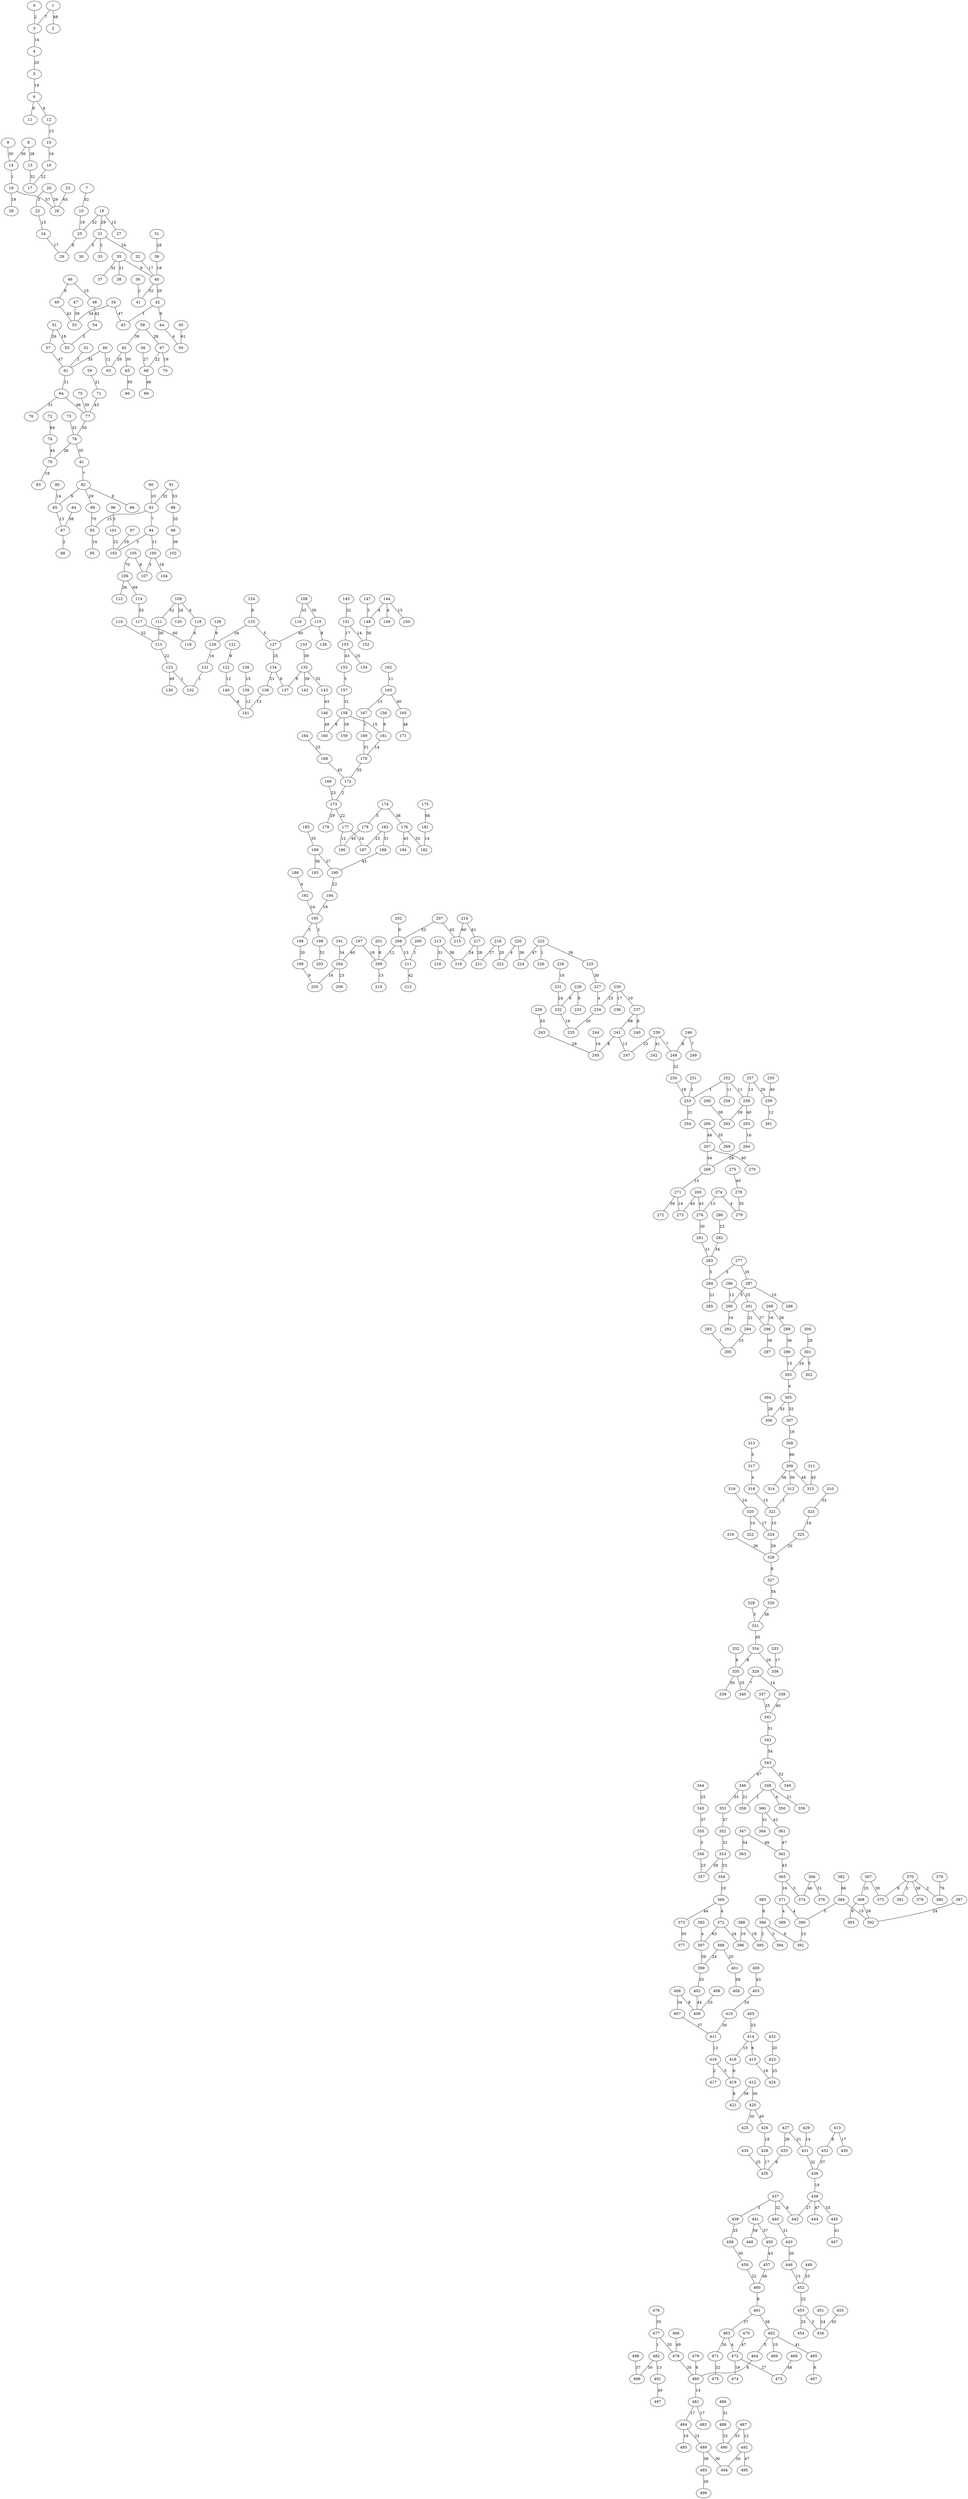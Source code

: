 graph {
  0 [label="0"];
  1 [label="1"];
  2 [label="2"];
  3 [label="3"];
  4 [label="4"];
  5 [label="5"];
  6 [label="6"];
  7 [label="7"];
  8 [label="8"];
  9 [label="9"];
  10 [label="10"];
  11 [label="11"];
  12 [label="12"];
  13 [label="13"];
  14 [label="14"];
  15 [label="15"];
  16 [label="16"];
  17 [label="17"];
  18 [label="18"];
  19 [label="19"];
  20 [label="20"];
  21 [label="21"];
  22 [label="22"];
  23 [label="23"];
  24 [label="24"];
  25 [label="25"];
  26 [label="26"];
  27 [label="27"];
  28 [label="28"];
  29 [label="29"];
  30 [label="30"];
  31 [label="31"];
  32 [label="32"];
  33 [label="33"];
  34 [label="34"];
  35 [label="35"];
  36 [label="36"];
  37 [label="37"];
  38 [label="38"];
  39 [label="39"];
  40 [label="40"];
  41 [label="41"];
  42 [label="42"];
  43 [label="43"];
  44 [label="44"];
  45 [label="45"];
  46 [label="46"];
  47 [label="47"];
  48 [label="48"];
  49 [label="49"];
  50 [label="50"];
  51 [label="51"];
  52 [label="52"];
  53 [label="53"];
  54 [label="54"];
  55 [label="55"];
  56 [label="56"];
  57 [label="57"];
  58 [label="58"];
  59 [label="59"];
  60 [label="60"];
  61 [label="61"];
  62 [label="62"];
  63 [label="63"];
  64 [label="64"];
  65 [label="65"];
  66 [label="66"];
  67 [label="67"];
  68 [label="68"];
  69 [label="69"];
  70 [label="70"];
  71 [label="71"];
  72 [label="72"];
  73 [label="73"];
  74 [label="74"];
  75 [label="75"];
  76 [label="76"];
  77 [label="77"];
  78 [label="78"];
  79 [label="79"];
  80 [label="80"];
  81 [label="81"];
  82 [label="82"];
  83 [label="83"];
  84 [label="84"];
  85 [label="85"];
  86 [label="86"];
  87 [label="87"];
  88 [label="88"];
  89 [label="89"];
  90 [label="90"];
  91 [label="91"];
  92 [label="92"];
  93 [label="93"];
  94 [label="94"];
  95 [label="95"];
  96 [label="96"];
  97 [label="97"];
  98 [label="98"];
  99 [label="99"];
  100 [label="100"];
  101 [label="101"];
  102 [label="102"];
  103 [label="103"];
  104 [label="104"];
  105 [label="105"];
  106 [label="106"];
  107 [label="107"];
  108 [label="108"];
  109 [label="109"];
  110 [label="110"];
  111 [label="111"];
  112 [label="112"];
  113 [label="113"];
  114 [label="114"];
  115 [label="115"];
  116 [label="116"];
  117 [label="117"];
  118 [label="118"];
  119 [label="119"];
  120 [label="120"];
  121 [label="121"];
  122 [label="122"];
  123 [label="123"];
  124 [label="124"];
  125 [label="125"];
  126 [label="126"];
  127 [label="127"];
  128 [label="128"];
  129 [label="129"];
  130 [label="130"];
  131 [label="131"];
  132 [label="132"];
  133 [label="133"];
  134 [label="134"];
  135 [label="135"];
  136 [label="136"];
  137 [label="137"];
  138 [label="138"];
  139 [label="139"];
  140 [label="140"];
  141 [label="141"];
  142 [label="142"];
  143 [label="143"];
  144 [label="144"];
  145 [label="145"];
  146 [label="146"];
  147 [label="147"];
  148 [label="148"];
  149 [label="149"];
  150 [label="150"];
  151 [label="151"];
  152 [label="152"];
  153 [label="153"];
  154 [label="154"];
  155 [label="155"];
  156 [label="156"];
  157 [label="157"];
  158 [label="158"];
  159 [label="159"];
  160 [label="160"];
  161 [label="161"];
  162 [label="162"];
  163 [label="163"];
  164 [label="164"];
  165 [label="165"];
  166 [label="166"];
  167 [label="167"];
  168 [label="168"];
  169 [label="169"];
  170 [label="170"];
  171 [label="171"];
  172 [label="172"];
  173 [label="173"];
  174 [label="174"];
  175 [label="175"];
  176 [label="176"];
  177 [label="177"];
  178 [label="178"];
  179 [label="179"];
  180 [label="180"];
  181 [label="181"];
  182 [label="182"];
  183 [label="183"];
  184 [label="184"];
  185 [label="185"];
  186 [label="186"];
  187 [label="187"];
  188 [label="188"];
  189 [label="189"];
  190 [label="190"];
  191 [label="191"];
  192 [label="192"];
  193 [label="193"];
  194 [label="194"];
  195 [label="195"];
  196 [label="196"];
  197 [label="197"];
  198 [label="198"];
  199 [label="199"];
  200 [label="200"];
  201 [label="201"];
  202 [label="202"];
  203 [label="203"];
  204 [label="204"];
  205 [label="205"];
  206 [label="206"];
  207 [label="207"];
  208 [label="208"];
  209 [label="209"];
  210 [label="210"];
  211 [label="211"];
  212 [label="212"];
  213 [label="213"];
  214 [label="214"];
  215 [label="215"];
  216 [label="216"];
  217 [label="217"];
  218 [label="218"];
  219 [label="219"];
  220 [label="220"];
  221 [label="221"];
  222 [label="222"];
  223 [label="223"];
  224 [label="224"];
  225 [label="225"];
  226 [label="226"];
  227 [label="227"];
  228 [label="228"];
  229 [label="229"];
  230 [label="230"];
  231 [label="231"];
  232 [label="232"];
  233 [label="233"];
  234 [label="234"];
  235 [label="235"];
  236 [label="236"];
  237 [label="237"];
  238 [label="238"];
  239 [label="239"];
  240 [label="240"];
  241 [label="241"];
  242 [label="242"];
  243 [label="243"];
  244 [label="244"];
  245 [label="245"];
  246 [label="246"];
  247 [label="247"];
  248 [label="248"];
  249 [label="249"];
  250 [label="250"];
  251 [label="251"];
  252 [label="252"];
  253 [label="253"];
  254 [label="254"];
  255 [label="255"];
  256 [label="256"];
  257 [label="257"];
  258 [label="258"];
  259 [label="259"];
  260 [label="260"];
  261 [label="261"];
  262 [label="262"];
  263 [label="263"];
  264 [label="264"];
  265 [label="265"];
  266 [label="266"];
  267 [label="267"];
  268 [label="268"];
  269 [label="269"];
  270 [label="270"];
  271 [label="271"];
  272 [label="272"];
  273 [label="273"];
  274 [label="274"];
  275 [label="275"];
  276 [label="276"];
  277 [label="277"];
  278 [label="278"];
  279 [label="279"];
  280 [label="280"];
  281 [label="281"];
  282 [label="282"];
  283 [label="283"];
  284 [label="284"];
  285 [label="285"];
  286 [label="286"];
  287 [label="287"];
  288 [label="288"];
  289 [label="289"];
  290 [label="290"];
  291 [label="291"];
  292 [label="292"];
  293 [label="293"];
  294 [label="294"];
  295 [label="295"];
  296 [label="296"];
  297 [label="297"];
  298 [label="298"];
  299 [label="299"];
  300 [label="300"];
  301 [label="301"];
  302 [label="302"];
  303 [label="303"];
  304 [label="304"];
  305 [label="305"];
  306 [label="306"];
  307 [label="307"];
  308 [label="308"];
  309 [label="309"];
  310 [label="310"];
  311 [label="311"];
  312 [label="312"];
  313 [label="313"];
  314 [label="314"];
  315 [label="315"];
  316 [label="316"];
  317 [label="317"];
  318 [label="318"];
  319 [label="319"];
  320 [label="320"];
  321 [label="321"];
  322 [label="322"];
  323 [label="323"];
  324 [label="324"];
  325 [label="325"];
  326 [label="326"];
  327 [label="327"];
  328 [label="328"];
  329 [label="329"];
  330 [label="330"];
  331 [label="331"];
  332 [label="332"];
  333 [label="333"];
  334 [label="334"];
  335 [label="335"];
  336 [label="336"];
  337 [label="337"];
  338 [label="338"];
  339 [label="339"];
  340 [label="340"];
  341 [label="341"];
  342 [label="342"];
  343 [label="343"];
  344 [label="344"];
  345 [label="345"];
  346 [label="346"];
  347 [label="347"];
  348 [label="348"];
  349 [label="349"];
  350 [label="350"];
  351 [label="351"];
  352 [label="352"];
  353 [label="353"];
  354 [label="354"];
  355 [label="355"];
  356 [label="356"];
  357 [label="357"];
  358 [label="358"];
  359 [label="359"];
  360 [label="360"];
  361 [label="361"];
  362 [label="362"];
  363 [label="363"];
  364 [label="364"];
  365 [label="365"];
  366 [label="366"];
  367 [label="367"];
  368 [label="368"];
  369 [label="369"];
  370 [label="370"];
  371 [label="371"];
  372 [label="372"];
  373 [label="373"];
  374 [label="374"];
  375 [label="375"];
  376 [label="376"];
  377 [label="377"];
  378 [label="378"];
  379 [label="379"];
  380 [label="380"];
  381 [label="381"];
  382 [label="382"];
  383 [label="383"];
  384 [label="384"];
  385 [label="385"];
  386 [label="386"];
  387 [label="387"];
  388 [label="388"];
  389 [label="389"];
  390 [label="390"];
  391 [label="391"];
  392 [label="392"];
  393 [label="393"];
  394 [label="394"];
  395 [label="395"];
  396 [label="396"];
  397 [label="397"];
  398 [label="398"];
  399 [label="399"];
  400 [label="400"];
  401 [label="401"];
  402 [label="402"];
  403 [label="403"];
  404 [label="404"];
  405 [label="405"];
  406 [label="406"];
  407 [label="407"];
  408 [label="408"];
  409 [label="409"];
  410 [label="410"];
  411 [label="411"];
  412 [label="412"];
  413 [label="413"];
  414 [label="414"];
  415 [label="415"];
  416 [label="416"];
  417 [label="417"];
  418 [label="418"];
  419 [label="419"];
  420 [label="420"];
  421 [label="421"];
  422 [label="422"];
  423 [label="423"];
  424 [label="424"];
  425 [label="425"];
  426 [label="426"];
  427 [label="427"];
  428 [label="428"];
  429 [label="429"];
  430 [label="430"];
  431 [label="431"];
  432 [label="432"];
  433 [label="433"];
  434 [label="434"];
  435 [label="435"];
  436 [label="436"];
  437 [label="437"];
  438 [label="438"];
  439 [label="439"];
  440 [label="440"];
  441 [label="441"];
  442 [label="442"];
  443 [label="443"];
  444 [label="444"];
  445 [label="445"];
  446 [label="446"];
  447 [label="447"];
  448 [label="448"];
  449 [label="449"];
  450 [label="450"];
  451 [label="451"];
  452 [label="452"];
  453 [label="453"];
  454 [label="454"];
  455 [label="455"];
  456 [label="456"];
  457 [label="457"];
  458 [label="458"];
  459 [label="459"];
  460 [label="460"];
  461 [label="461"];
  462 [label="462"];
  463 [label="463"];
  464 [label="464"];
  465 [label="465"];
  466 [label="466"];
  467 [label="467"];
  468 [label="468"];
  469 [label="469"];
  470 [label="470"];
  471 [label="471"];
  472 [label="472"];
  473 [label="473"];
  474 [label="474"];
  475 [label="475"];
  476 [label="476"];
  477 [label="477"];
  478 [label="478"];
  479 [label="479"];
  480 [label="480"];
  481 [label="481"];
  482 [label="482"];
  483 [label="483"];
  484 [label="484"];
  485 [label="485"];
  486 [label="486"];
  487 [label="487"];
  488 [label="488"];
  489 [label="489"];
  490 [label="490"];
  491 [label="491"];
  492 [label="492"];
  493 [label="493"];
  494 [label="494"];
  495 [label="495"];
  496 [label="496"];
  497 [label="497"];
  498 [label="498"];
  499 [label="499"];
  0 -- 3 [label="2"];
  1 -- 3 [label="7"];
  1 -- 2 [label="48"];
  3 -- 4 [label="14"];
  4 -- 5 [label="20"];
  5 -- 6 [label="19"];
  6 -- 12 [label="4"];
  6 -- 11 [label="6"];
  7 -- 10 [label="52"];
  8 -- 14 [label="30"];
  8 -- 13 [label="28"];
  9 -- 14 [label="30"];
  10 -- 25 [label="19"];
  12 -- 15 [label="13"];
  13 -- 17 [label="32"];
  14 -- 19 [label="1"];
  15 -- 16 [label="16"];
  16 -- 17 [label="22"];
  18 -- 27 [label="13"];
  18 -- 25 [label="32"];
  18 -- 21 [label="29"];
  19 -- 28 [label="19"];
  19 -- 26 [label="57"];
  20 -- 22 [label="3"];
  20 -- 26 [label="29"];
  21 -- 32 [label="24"];
  21 -- 30 [label="5"];
  21 -- 33 [label="2"];
  22 -- 24 [label="13"];
  23 -- 26 [label="65"];
  24 -- 29 [label="17"];
  25 -- 29 [label="8"];
  31 -- 39 [label="28"];
  32 -- 40 [label="17"];
  34 -- 53 [label="54"];
  34 -- 43 [label="47"];
  35 -- 38 [label="21"];
  35 -- 40 [label="9"];
  35 -- 37 [label="32"];
  36 -- 41 [label="2"];
  39 -- 40 [label="18"];
  40 -- 41 [label="52"];
  40 -- 42 [label="20"];
  42 -- 44 [label="9"];
  42 -- 43 [label="1"];
  44 -- 50 [label="4"];
  45 -- 50 [label="61"];
  46 -- 49 [label="6"];
  46 -- 48 [label="15"];
  47 -- 53 [label="39"];
  48 -- 54 [label="42"];
  49 -- 53 [label="42"];
  51 -- 57 [label="26"];
  51 -- 55 [label="18"];
  52 -- 61 [label="1"];
  54 -- 55 [label="3"];
  56 -- 68 [label="27"];
  57 -- 61 [label="47"];
  58 -- 67 [label="28"];
  58 -- 62 [label="39"];
  59 -- 71 [label="21"];
  60 -- 63 [label="12"];
  60 -- 61 [label="35"];
  61 -- 64 [label="21"];
  62 -- 65 [label="30"];
  62 -- 63 [label="26"];
  64 -- 77 [label="46"];
  64 -- 76 [label="31"];
  65 -- 66 [label="50"];
  67 -- 70 [label="19"];
  67 -- 68 [label="22"];
  68 -- 69 [label="46"];
  71 -- 77 [label="43"];
  72 -- 74 [label="64"];
  73 -- 78 [label="32"];
  74 -- 79 [label="44"];
  75 -- 77 [label="30"];
  77 -- 78 [label="30"];
  78 -- 79 [label="26"];
  78 -- 81 [label="35"];
  79 -- 83 [label="18"];
  80 -- 85 [label="14"];
  81 -- 82 [label="7"];
  82 -- 85 [label="9"];
  82 -- 89 [label="29"];
  82 -- 86 [label="8"];
  84 -- 87 [label="58"];
  85 -- 87 [label="13"];
  87 -- 88 [label="2"];
  89 -- 93 [label="70"];
  90 -- 92 [label="10"];
  91 -- 98 [label="53"];
  91 -- 92 [label="32"];
  92 -- 94 [label="7"];
  92 -- 93 [label="15"];
  93 -- 95 [label="14"];
  94 -- 100 [label="11"];
  94 -- 103 [label="3"];
  96 -- 101 [label="3"];
  97 -- 103 [label="19"];
  98 -- 99 [label="35"];
  99 -- 102 [label="36"];
  100 -- 107 [label="3"];
  100 -- 104 [label="19"];
  101 -- 103 [label="22"];
  105 -- 107 [label="8"];
  105 -- 106 [label="70"];
  106 -- 112 [label="26"];
  106 -- 114 [label="69"];
  108 -- 115 [label="30"];
  108 -- 116 [label="33"];
  109 -- 118 [label="4"];
  109 -- 111 [label="52"];
  109 -- 120 [label="26"];
  110 -- 113 [label="52"];
  111 -- 113 [label="30"];
  113 -- 123 [label="22"];
  114 -- 117 [label="55"];
  115 -- 126 [label="8"];
  115 -- 127 [label="40"];
  117 -- 119 [label="60"];
  118 -- 119 [label="6"];
  121 -- 122 [label="9"];
  122 -- 140 [label="12"];
  123 -- 132 [label="1"];
  123 -- 130 [label="49"];
  124 -- 125 [label="8"];
  125 -- 129 [label="34"];
  125 -- 127 [label="5"];
  127 -- 134 [label="25"];
  128 -- 129 [label="9"];
  129 -- 131 [label="16"];
  131 -- 132 [label="1"];
  133 -- 135 [label="39"];
  134 -- 137 [label="8"];
  134 -- 136 [label="21"];
  135 -- 137 [label="9"];
  135 -- 143 [label="32"];
  135 -- 142 [label="39"];
  136 -- 141 [label="13"];
  138 -- 139 [label="15"];
  139 -- 141 [label="12"];
  140 -- 141 [label="8"];
  143 -- 146 [label="43"];
  144 -- 148 [label="4"];
  144 -- 149 [label="4"];
  144 -- 150 [label="15"];
  145 -- 151 [label="32"];
  146 -- 160 [label="49"];
  147 -- 148 [label="3"];
  148 -- 152 [label="30"];
  151 -- 153 [label="17"];
  151 -- 152 [label="14"];
  153 -- 155 [label="43"];
  153 -- 154 [label="25"];
  155 -- 157 [label="5"];
  156 -- 161 [label="9"];
  157 -- 158 [label="31"];
  158 -- 160 [label="6"];
  158 -- 159 [label="39"];
  158 -- 161 [label="15"];
  161 -- 170 [label="14"];
  162 -- 163 [label="11"];
  163 -- 167 [label="13"];
  163 -- 165 [label="40"];
  164 -- 168 [label="23"];
  165 -- 171 [label="46"];
  166 -- 173 [label="23"];
  167 -- 169 [label="1"];
  168 -- 172 [label="45"];
  169 -- 170 [label="51"];
  170 -- 172 [label="35"];
  172 -- 173 [label="2"];
  173 -- 179 [label="29"];
  173 -- 177 [label="22"];
  174 -- 176 [label="38"];
  174 -- 178 [label="5"];
  175 -- 181 [label="68"];
  176 -- 182 [label="33"];
  176 -- 184 [label="43"];
  177 -- 180 [label="12"];
  177 -- 187 [label="24"];
  178 -- 180 [label="40"];
  181 -- 182 [label="14"];
  183 -- 188 [label="31"];
  183 -- 187 [label="23"];
  185 -- 189 [label="35"];
  186 -- 192 [label="4"];
  188 -- 190 [label="43"];
  189 -- 193 [label="36"];
  189 -- 190 [label="27"];
  190 -- 194 [label="22"];
  191 -- 204 [label="34"];
  192 -- 195 [label="24"];
  194 -- 195 [label="19"];
  195 -- 196 [label="3"];
  195 -- 198 [label="2"];
  196 -- 199 [label="20"];
  197 -- 204 [label="40"];
  197 -- 209 [label="18"];
  198 -- 203 [label="52"];
  199 -- 205 [label="9"];
  200 -- 211 [label="1"];
  201 -- 209 [label="8"];
  202 -- 208 [label="9"];
  204 -- 206 [label="23"];
  204 -- 205 [label="16"];
  207 -- 215 [label="42"];
  207 -- 208 [label="52"];
  208 -- 211 [label="13"];
  208 -- 209 [label="12"];
  209 -- 210 [label="15"];
  211 -- 212 [label="42"];
  213 -- 219 [label="38"];
  213 -- 216 [label="31"];
  214 -- 217 [label="61"];
  214 -- 215 [label="60"];
  217 -- 219 [label="24"];
  217 -- 221 [label="28"];
  218 -- 221 [label="27"];
  218 -- 222 [label="20"];
  220 -- 222 [label="4"];
  220 -- 224 [label="38"];
  223 -- 224 [label="47"];
  223 -- 226 [label="1"];
  223 -- 225 [label="39"];
  225 -- 227 [label="30"];
  227 -- 234 [label="4"];
  228 -- 231 [label="18"];
  229 -- 232 [label="8"];
  229 -- 233 [label="9"];
  230 -- 234 [label="23"];
  230 -- 236 [label="17"];
  230 -- 237 [label="10"];
  231 -- 232 [label="24"];
  232 -- 235 [label="16"];
  234 -- 235 [label="20"];
  237 -- 241 [label="68"];
  237 -- 240 [label="9"];
  238 -- 243 [label="43"];
  239 -- 242 [label="41"];
  239 -- 247 [label="23"];
  239 -- 248 [label="7"];
  241 -- 247 [label="13"];
  241 -- 245 [label="8"];
  243 -- 245 [label="29"];
  244 -- 245 [label="16"];
  246 -- 249 [label="7"];
  246 -- 248 [label="8"];
  248 -- 250 [label="22"];
  250 -- 253 [label="19"];
  251 -- 253 [label="2"];
  252 -- 258 [label="11"];
  252 -- 253 [label="1"];
  252 -- 256 [label="11"];
  253 -- 254 [label="21"];
  255 -- 259 [label="40"];
  257 -- 259 [label="20"];
  257 -- 258 [label="12"];
  258 -- 263 [label="40"];
  258 -- 262 [label="29"];
  259 -- 261 [label="12"];
  260 -- 262 [label="38"];
  263 -- 264 [label="16"];
  264 -- 268 [label="28"];
  265 -- 276 [label="43"];
  265 -- 273 [label="40"];
  266 -- 269 [label="35"];
  266 -- 267 [label="48"];
  267 -- 270 [label="40"];
  267 -- 268 [label="44"];
  268 -- 271 [label="15"];
  271 -- 273 [label="14"];
  271 -- 272 [label="39"];
  274 -- 276 [label="13"];
  274 -- 279 [label="4"];
  275 -- 278 [label="40"];
  276 -- 281 [label="30"];
  277 -- 287 [label="35"];
  277 -- 284 [label="5"];
  278 -- 279 [label="35"];
  280 -- 282 [label="23"];
  281 -- 283 [label="11"];
  282 -- 283 [label="34"];
  283 -- 284 [label="5"];
  284 -- 285 [label="21"];
  286 -- 291 [label="25"];
  286 -- 290 [label="12"];
  287 -- 298 [label="10"];
  287 -- 290 [label="5"];
  288 -- 289 [label="26"];
  288 -- 296 [label="16"];
  289 -- 299 [label="36"];
  290 -- 292 [label="16"];
  291 -- 296 [label="27"];
  291 -- 294 [label="21"];
  293 -- 295 [label="7"];
  294 -- 295 [label="15"];
  296 -- 297 [label="39"];
  299 -- 303 [label="15"];
  300 -- 301 [label="28"];
  301 -- 302 [label="5"];
  301 -- 303 [label="24"];
  303 -- 305 [label="4"];
  304 -- 306 [label="28"];
  305 -- 306 [label="33"];
  305 -- 307 [label="33"];
  307 -- 308 [label="18"];
  308 -- 309 [label="66"];
  309 -- 315 [label="48"];
  309 -- 314 [label="36"];
  309 -- 312 [label="36"];
  310 -- 323 [label="33"];
  311 -- 315 [label="45"];
  312 -- 321 [label="1"];
  313 -- 317 [label="5"];
  316 -- 326 [label="36"];
  317 -- 318 [label="4"];
  318 -- 321 [label="15"];
  319 -- 320 [label="24"];
  320 -- 324 [label="17"];
  320 -- 322 [label="10"];
  321 -- 324 [label="10"];
  323 -- 325 [label="19"];
  324 -- 326 [label="28"];
  325 -- 326 [label="20"];
  326 -- 327 [label="8"];
  327 -- 330 [label="54"];
  328 -- 331 [label="3"];
  329 -- 340 [label="7"];
  329 -- 338 [label="14"];
  330 -- 331 [label="38"];
  331 -- 334 [label="45"];
  332 -- 335 [label="6"];
  333 -- 336 [label="17"];
  334 -- 336 [label="20"];
  334 -- 335 [label="8"];
  335 -- 339 [label="50"];
  335 -- 340 [label="25"];
  337 -- 341 [label="25"];
  338 -- 341 [label="40"];
  341 -- 342 [label="51"];
  342 -- 343 [label="54"];
  343 -- 349 [label="32"];
  343 -- 346 [label="47"];
  344 -- 345 [label="25"];
  345 -- 355 [label="37"];
  346 -- 358 [label="21"];
  346 -- 351 [label="33"];
  347 -- 362 [label="49"];
  347 -- 363 [label="54"];
  348 -- 350 [label="6"];
  348 -- 359 [label="21"];
  348 -- 358 [label="1"];
  351 -- 352 [label="37"];
  352 -- 353 [label="31"];
  353 -- 357 [label="28"];
  353 -- 354 [label="23"];
  354 -- 369 [label="10"];
  355 -- 356 [label="3"];
  356 -- 357 [label="23"];
  360 -- 361 [label="42"];
  360 -- 364 [label="51"];
  361 -- 362 [label="47"];
  362 -- 365 [label="43"];
  365 -- 374 [label="3"];
  365 -- 371 [label="16"];
  366 -- 376 [label="31"];
  366 -- 374 [label="46"];
  367 -- 368 [label="25"];
  367 -- 375 [label="30"];
  368 -- 393 [label="9"];
  368 -- 392 [label="26"];
  369 -- 372 [label="4"];
  369 -- 373 [label="44"];
  370 -- 381 [label="2"];
  370 -- 380 [label="2"];
  370 -- 378 [label="39"];
  370 -- 375 [label="6"];
  371 -- 390 [label="4"];
  371 -- 389 [label="4"];
  372 -- 396 [label="24"];
  372 -- 397 [label="63"];
  373 -- 377 [label="50"];
  379 -- 380 [label="76"];
  382 -- 384 [label="66"];
  383 -- 397 [label="4"];
  384 -- 390 [label="5"];
  384 -- 392 [label="15"];
  385 -- 386 [label="8"];
  386 -- 391 [label="6"];
  386 -- 394 [label="3"];
  386 -- 395 [label="2"];
  387 -- 392 [label="24"];
  388 -- 396 [label="10"];
  388 -- 395 [label="18"];
  390 -- 391 [label="15"];
  397 -- 399 [label="39"];
  398 -- 401 [label="20"];
  398 -- 399 [label="24"];
  399 -- 402 [label="25"];
  400 -- 403 [label="43"];
  401 -- 404 [label="58"];
  402 -- 409 [label="44"];
  403 -- 410 [label="24"];
  405 -- 414 [label="23"];
  406 -- 409 [label="8"];
  406 -- 407 [label="34"];
  407 -- 411 [label="37"];
  408 -- 409 [label="23"];
  410 -- 411 [label="30"];
  411 -- 416 [label="13"];
  412 -- 420 [label="50"];
  412 -- 421 [label="38"];
  413 -- 432 [label="8"];
  413 -- 430 [label="17"];
  414 -- 418 [label="15"];
  414 -- 415 [label="6"];
  415 -- 424 [label="16"];
  416 -- 419 [label="5"];
  416 -- 417 [label="2"];
  418 -- 419 [label="6"];
  419 -- 421 [label="8"];
  420 -- 426 [label="45"];
  420 -- 425 [label="30"];
  422 -- 423 [label="20"];
  423 -- 424 [label="25"];
  426 -- 428 [label="18"];
  427 -- 431 [label="21"];
  427 -- 433 [label="28"];
  428 -- 435 [label="17"];
  429 -- 431 [label="14"];
  431 -- 436 [label="32"];
  432 -- 436 [label="37"];
  433 -- 435 [label="9"];
  434 -- 435 [label="25"];
  436 -- 438 [label="14"];
  437 -- 442 [label="8"];
  437 -- 440 [label="32"];
  437 -- 439 [label="3"];
  438 -- 445 [label="53"];
  438 -- 442 [label="27"];
  438 -- 444 [label="47"];
  439 -- 458 [label="25"];
  440 -- 443 [label="31"];
  441 -- 450 [label="37"];
  441 -- 448 [label="56"];
  443 -- 446 [label="20"];
  445 -- 447 [label="41"];
  446 -- 452 [label="13"];
  449 -- 452 [label="25"];
  450 -- 457 [label="43"];
  451 -- 456 [label="24"];
  452 -- 453 [label="22"];
  453 -- 456 [label="3"];
  453 -- 454 [label="25"];
  455 -- 456 [label="30"];
  457 -- 460 [label="46"];
  458 -- 459 [label="30"];
  459 -- 460 [label="22"];
  460 -- 461 [label="8"];
  461 -- 462 [label="38"];
  461 -- 463 [label="37"];
  462 -- 469 [label="10"];
  462 -- 464 [label="5"];
  462 -- 465 [label="41"];
  463 -- 471 [label="26"];
  463 -- 472 [label="4"];
  464 -- 480 [label="6"];
  465 -- 467 [label="6"];
  466 -- 478 [label="49"];
  468 -- 473 [label="48"];
  470 -- 472 [label="47"];
  471 -- 475 [label="32"];
  472 -- 474 [label="19"];
  472 -- 473 [label="27"];
  476 -- 477 [label="35"];
  477 -- 482 [label="1"];
  477 -- 478 [label="35"];
  478 -- 480 [label="35"];
  479 -- 480 [label="9"];
  480 -- 481 [label="14"];
  481 -- 484 [label="17"];
  481 -- 483 [label="17"];
  482 -- 491 [label="13"];
  482 -- 499 [label="30"];
  484 -- 485 [label="16"];
  484 -- 489 [label="22"];
  486 -- 488 [label="31"];
  487 -- 490 [label="33"];
  487 -- 492 [label="12"];
  488 -- 490 [label="32"];
  489 -- 493 [label="38"];
  489 -- 494 [label="30"];
  491 -- 497 [label="40"];
  492 -- 495 [label="47"];
  492 -- 494 [label="30"];
  493 -- 496 [label="26"];
  498 -- 499 [label="37"];
}